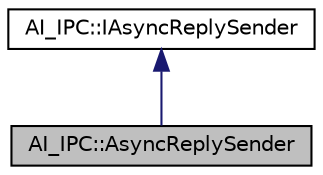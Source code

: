 digraph "AI_IPC::AsyncReplySender"
{
 // LATEX_PDF_SIZE
  edge [fontname="Helvetica",fontsize="10",labelfontname="Helvetica",labelfontsize="10"];
  node [fontname="Helvetica",fontsize="10",shape=record];
  Node1 [label="AI_IPC::AsyncReplySender",height=0.2,width=0.4,color="black", fillcolor="grey75", style="filled", fontcolor="black",tooltip=" "];
  Node2 -> Node1 [dir="back",color="midnightblue",fontsize="10",style="solid",fontname="Helvetica"];
  Node2 [label="AI_IPC::IAsyncReplySender",height=0.2,width=0.4,color="black", fillcolor="white", style="filled",URL="$classAI__IPC_1_1IAsyncReplySender.html",tooltip="Helper class to send reply of a method call asynchronously."];
}

